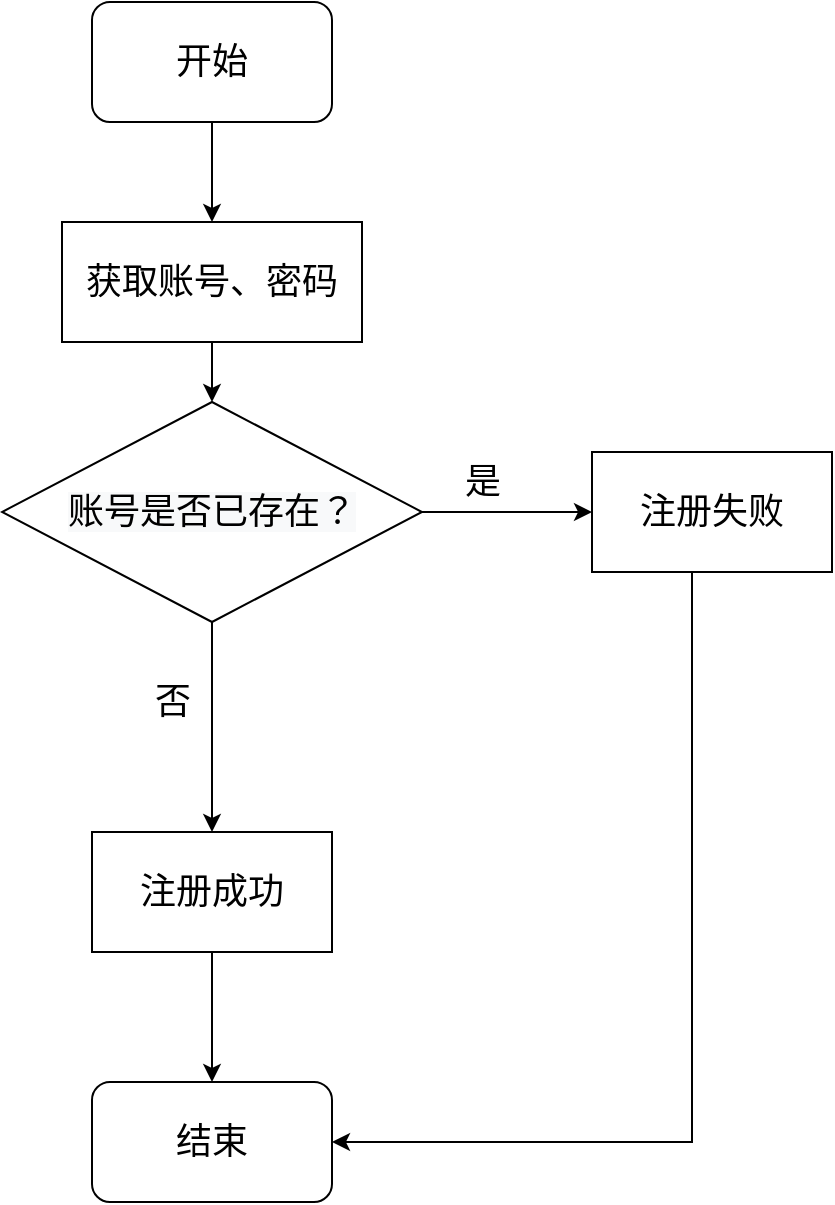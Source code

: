<mxfile version="14.6.9" type="github"><diagram id="CsbEAH8F_aIaU21KWr9d" name="第 1 页"><mxGraphModel dx="1186" dy="771" grid="1" gridSize="10" guides="1" tooltips="1" connect="1" arrows="1" fold="1" page="1" pageScale="1" pageWidth="827" pageHeight="1169" math="0" shadow="0"><root><mxCell id="0"/><mxCell id="1" parent="0"/><mxCell id="vqop8kkjVNiVBTS8AY_D-4" value="" style="edgeStyle=orthogonalEdgeStyle;rounded=0;orthogonalLoop=1;jettySize=auto;html=1;fontSize=18;" edge="1" parent="1" source="vqop8kkjVNiVBTS8AY_D-2" target="vqop8kkjVNiVBTS8AY_D-3"><mxGeometry relative="1" as="geometry"/></mxCell><mxCell id="vqop8kkjVNiVBTS8AY_D-2" value="&lt;font style=&quot;font-size: 18px;&quot;&gt;开始&lt;/font&gt;" style="rounded=1;whiteSpace=wrap;html=1;fontSize=18;" vertex="1" parent="1"><mxGeometry x="320" y="130" width="120" height="60" as="geometry"/></mxCell><mxCell id="vqop8kkjVNiVBTS8AY_D-11" value="" style="edgeStyle=orthogonalEdgeStyle;rounded=0;orthogonalLoop=1;jettySize=auto;html=1;fontSize=18;" edge="1" parent="1" source="vqop8kkjVNiVBTS8AY_D-3" target="vqop8kkjVNiVBTS8AY_D-8"><mxGeometry relative="1" as="geometry"/></mxCell><mxCell id="vqop8kkjVNiVBTS8AY_D-3" value="&lt;font style=&quot;font-size: 18px&quot;&gt;获取账号、密码&lt;/font&gt;" style="rounded=0;whiteSpace=wrap;html=1;fontSize=18;" vertex="1" parent="1"><mxGeometry x="305" y="240" width="150" height="60" as="geometry"/></mxCell><mxCell id="vqop8kkjVNiVBTS8AY_D-13" value="" style="edgeStyle=orthogonalEdgeStyle;rounded=0;orthogonalLoop=1;jettySize=auto;html=1;fontSize=18;" edge="1" parent="1" source="vqop8kkjVNiVBTS8AY_D-8" target="vqop8kkjVNiVBTS8AY_D-12"><mxGeometry relative="1" as="geometry"/></mxCell><mxCell id="vqop8kkjVNiVBTS8AY_D-16" value="" style="edgeStyle=orthogonalEdgeStyle;rounded=0;orthogonalLoop=1;jettySize=auto;html=1;fontSize=18;" edge="1" parent="1" source="vqop8kkjVNiVBTS8AY_D-8" target="vqop8kkjVNiVBTS8AY_D-15"><mxGeometry relative="1" as="geometry"/></mxCell><mxCell id="vqop8kkjVNiVBTS8AY_D-8" value="&lt;meta charset=&quot;utf-8&quot;&gt;&lt;span style=&quot;color: rgb(0, 0, 0); font-family: helvetica; font-size: 18px; font-style: normal; font-weight: 400; letter-spacing: normal; text-align: center; text-indent: 0px; text-transform: none; word-spacing: 0px; background-color: rgb(248, 249, 250); display: inline; float: none;&quot;&gt;账号是否已存在？&lt;/span&gt;" style="rhombus;whiteSpace=wrap;html=1;fontSize=18;" vertex="1" parent="1"><mxGeometry x="275" y="330" width="210" height="110" as="geometry"/></mxCell><mxCell id="vqop8kkjVNiVBTS8AY_D-21" style="edgeStyle=orthogonalEdgeStyle;rounded=0;orthogonalLoop=1;jettySize=auto;html=1;entryX=1;entryY=0.5;entryDx=0;entryDy=0;fontSize=18;" edge="1" parent="1" source="vqop8kkjVNiVBTS8AY_D-12" target="vqop8kkjVNiVBTS8AY_D-18"><mxGeometry relative="1" as="geometry"><Array as="points"><mxPoint x="620" y="700"/></Array></mxGeometry></mxCell><mxCell id="vqop8kkjVNiVBTS8AY_D-12" value="注册失败" style="whiteSpace=wrap;html=1;fontSize=18;" vertex="1" parent="1"><mxGeometry x="570" y="355" width="120" height="60" as="geometry"/></mxCell><mxCell id="vqop8kkjVNiVBTS8AY_D-14" value="是" style="text;html=1;align=center;verticalAlign=middle;resizable=0;points=[];autosize=1;strokeColor=none;fontSize=18;" vertex="1" parent="1"><mxGeometry x="500" y="355" width="30" height="30" as="geometry"/></mxCell><mxCell id="vqop8kkjVNiVBTS8AY_D-20" value="" style="edgeStyle=orthogonalEdgeStyle;rounded=0;orthogonalLoop=1;jettySize=auto;html=1;fontSize=18;" edge="1" parent="1" source="vqop8kkjVNiVBTS8AY_D-15" target="vqop8kkjVNiVBTS8AY_D-18"><mxGeometry relative="1" as="geometry"/></mxCell><mxCell id="vqop8kkjVNiVBTS8AY_D-15" value="注册成功" style="whiteSpace=wrap;html=1;fontSize=18;" vertex="1" parent="1"><mxGeometry x="320" y="545" width="120" height="60" as="geometry"/></mxCell><mxCell id="vqop8kkjVNiVBTS8AY_D-17" value="否" style="text;html=1;align=center;verticalAlign=middle;resizable=0;points=[];autosize=1;strokeColor=none;fontSize=18;" vertex="1" parent="1"><mxGeometry x="345" y="465" width="30" height="30" as="geometry"/></mxCell><mxCell id="vqop8kkjVNiVBTS8AY_D-18" value="结束" style="rounded=1;whiteSpace=wrap;html=1;fontSize=18;" vertex="1" parent="1"><mxGeometry x="320" y="670" width="120" height="60" as="geometry"/></mxCell></root></mxGraphModel></diagram></mxfile>